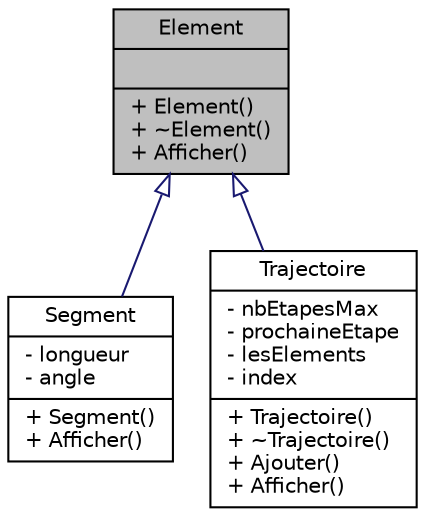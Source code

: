 digraph "Element"
{
  edge [fontname="Helvetica",fontsize="10",labelfontname="Helvetica",labelfontsize="10"];
  node [fontname="Helvetica",fontsize="10",shape=record];
  Node0 [label="{Element\n||+ Element()\l+ ~Element()\l+ Afficher()\l}",height=0.2,width=0.4,color="black", fillcolor="grey75", style="filled", fontcolor="black"];
  Node0 -> Node1 [dir="back",color="midnightblue",fontsize="10",style="solid",arrowtail="onormal",fontname="Helvetica"];
  Node1 [label="{Segment\n|- longueur\l- angle\l|+ Segment()\l+ Afficher()\l}",height=0.2,width=0.4,color="black", fillcolor="white", style="filled",URL="$class_segment.html"];
  Node0 -> Node2 [dir="back",color="midnightblue",fontsize="10",style="solid",arrowtail="onormal",fontname="Helvetica"];
  Node2 [label="{Trajectoire\n|- nbEtapesMax\l- prochaineEtape\l- lesElements\l- index\l|+ Trajectoire()\l+ ~Trajectoire()\l+ Ajouter()\l+ Afficher()\l}",height=0.2,width=0.4,color="black", fillcolor="white", style="filled",URL="$class_trajectoire.html"];
}
